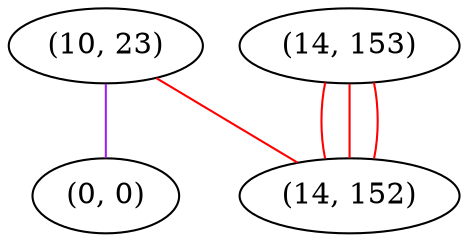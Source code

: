 graph "" {
"(10, 23)";
"(14, 153)";
"(0, 0)";
"(14, 152)";
"(10, 23)" -- "(0, 0)"  [color=purple, key=0, weight=4];
"(10, 23)" -- "(14, 152)"  [color=red, key=0, weight=1];
"(14, 153)" -- "(14, 152)"  [color=red, key=0, weight=1];
"(14, 153)" -- "(14, 152)"  [color=red, key=1, weight=1];
"(14, 153)" -- "(14, 152)"  [color=red, key=2, weight=1];
}
